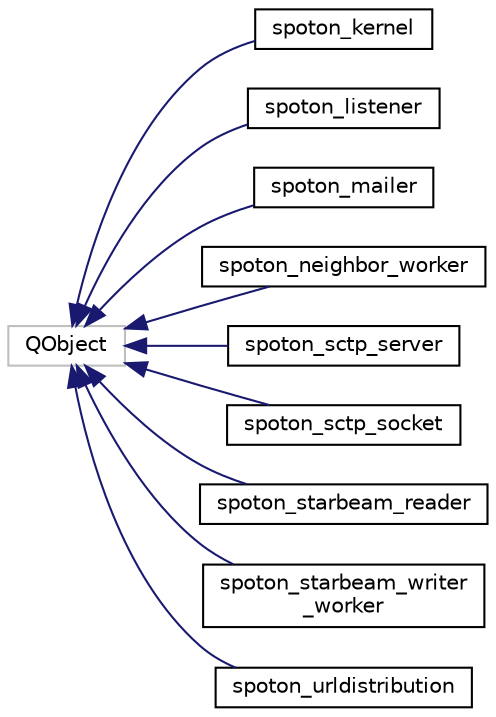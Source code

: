 digraph "Graphical Class Hierarchy"
{
  edge [fontname="Helvetica",fontsize="10",labelfontname="Helvetica",labelfontsize="10"];
  node [fontname="Helvetica",fontsize="10",shape=record];
  rankdir="LR";
  Node39 [label="QObject",height=0.2,width=0.4,color="grey75", fillcolor="white", style="filled"];
  Node39 -> Node0 [dir="back",color="midnightblue",fontsize="10",style="solid",fontname="Helvetica"];
  Node0 [label="spoton_kernel",height=0.2,width=0.4,color="black", fillcolor="white", style="filled",URL="$classspoton__kernel.html"];
  Node39 -> Node41 [dir="back",color="midnightblue",fontsize="10",style="solid",fontname="Helvetica"];
  Node41 [label="spoton_listener",height=0.2,width=0.4,color="black", fillcolor="white", style="filled",URL="$classspoton__listener.html"];
  Node39 -> Node42 [dir="back",color="midnightblue",fontsize="10",style="solid",fontname="Helvetica"];
  Node42 [label="spoton_mailer",height=0.2,width=0.4,color="black", fillcolor="white", style="filled",URL="$classspoton__mailer.html"];
  Node39 -> Node43 [dir="back",color="midnightblue",fontsize="10",style="solid",fontname="Helvetica"];
  Node43 [label="spoton_neighbor_worker",height=0.2,width=0.4,color="black", fillcolor="white", style="filled",URL="$classspoton__neighbor__worker.html"];
  Node39 -> Node44 [dir="back",color="midnightblue",fontsize="10",style="solid",fontname="Helvetica"];
  Node44 [label="spoton_sctp_server",height=0.2,width=0.4,color="black", fillcolor="white", style="filled",URL="$classspoton__sctp__server.html"];
  Node39 -> Node45 [dir="back",color="midnightblue",fontsize="10",style="solid",fontname="Helvetica"];
  Node45 [label="spoton_sctp_socket",height=0.2,width=0.4,color="black", fillcolor="white", style="filled",URL="$classspoton__sctp__socket.html"];
  Node39 -> Node46 [dir="back",color="midnightblue",fontsize="10",style="solid",fontname="Helvetica"];
  Node46 [label="spoton_starbeam_reader",height=0.2,width=0.4,color="black", fillcolor="white", style="filled",URL="$classspoton__starbeam__reader.html"];
  Node39 -> Node47 [dir="back",color="midnightblue",fontsize="10",style="solid",fontname="Helvetica"];
  Node47 [label="spoton_starbeam_writer\l_worker",height=0.2,width=0.4,color="black", fillcolor="white", style="filled",URL="$classspoton__starbeam__writer__worker.html"];
  Node39 -> Node48 [dir="back",color="midnightblue",fontsize="10",style="solid",fontname="Helvetica"];
  Node48 [label="spoton_urldistribution",height=0.2,width=0.4,color="black", fillcolor="white", style="filled",URL="$classspoton__urldistribution.html"];
}
